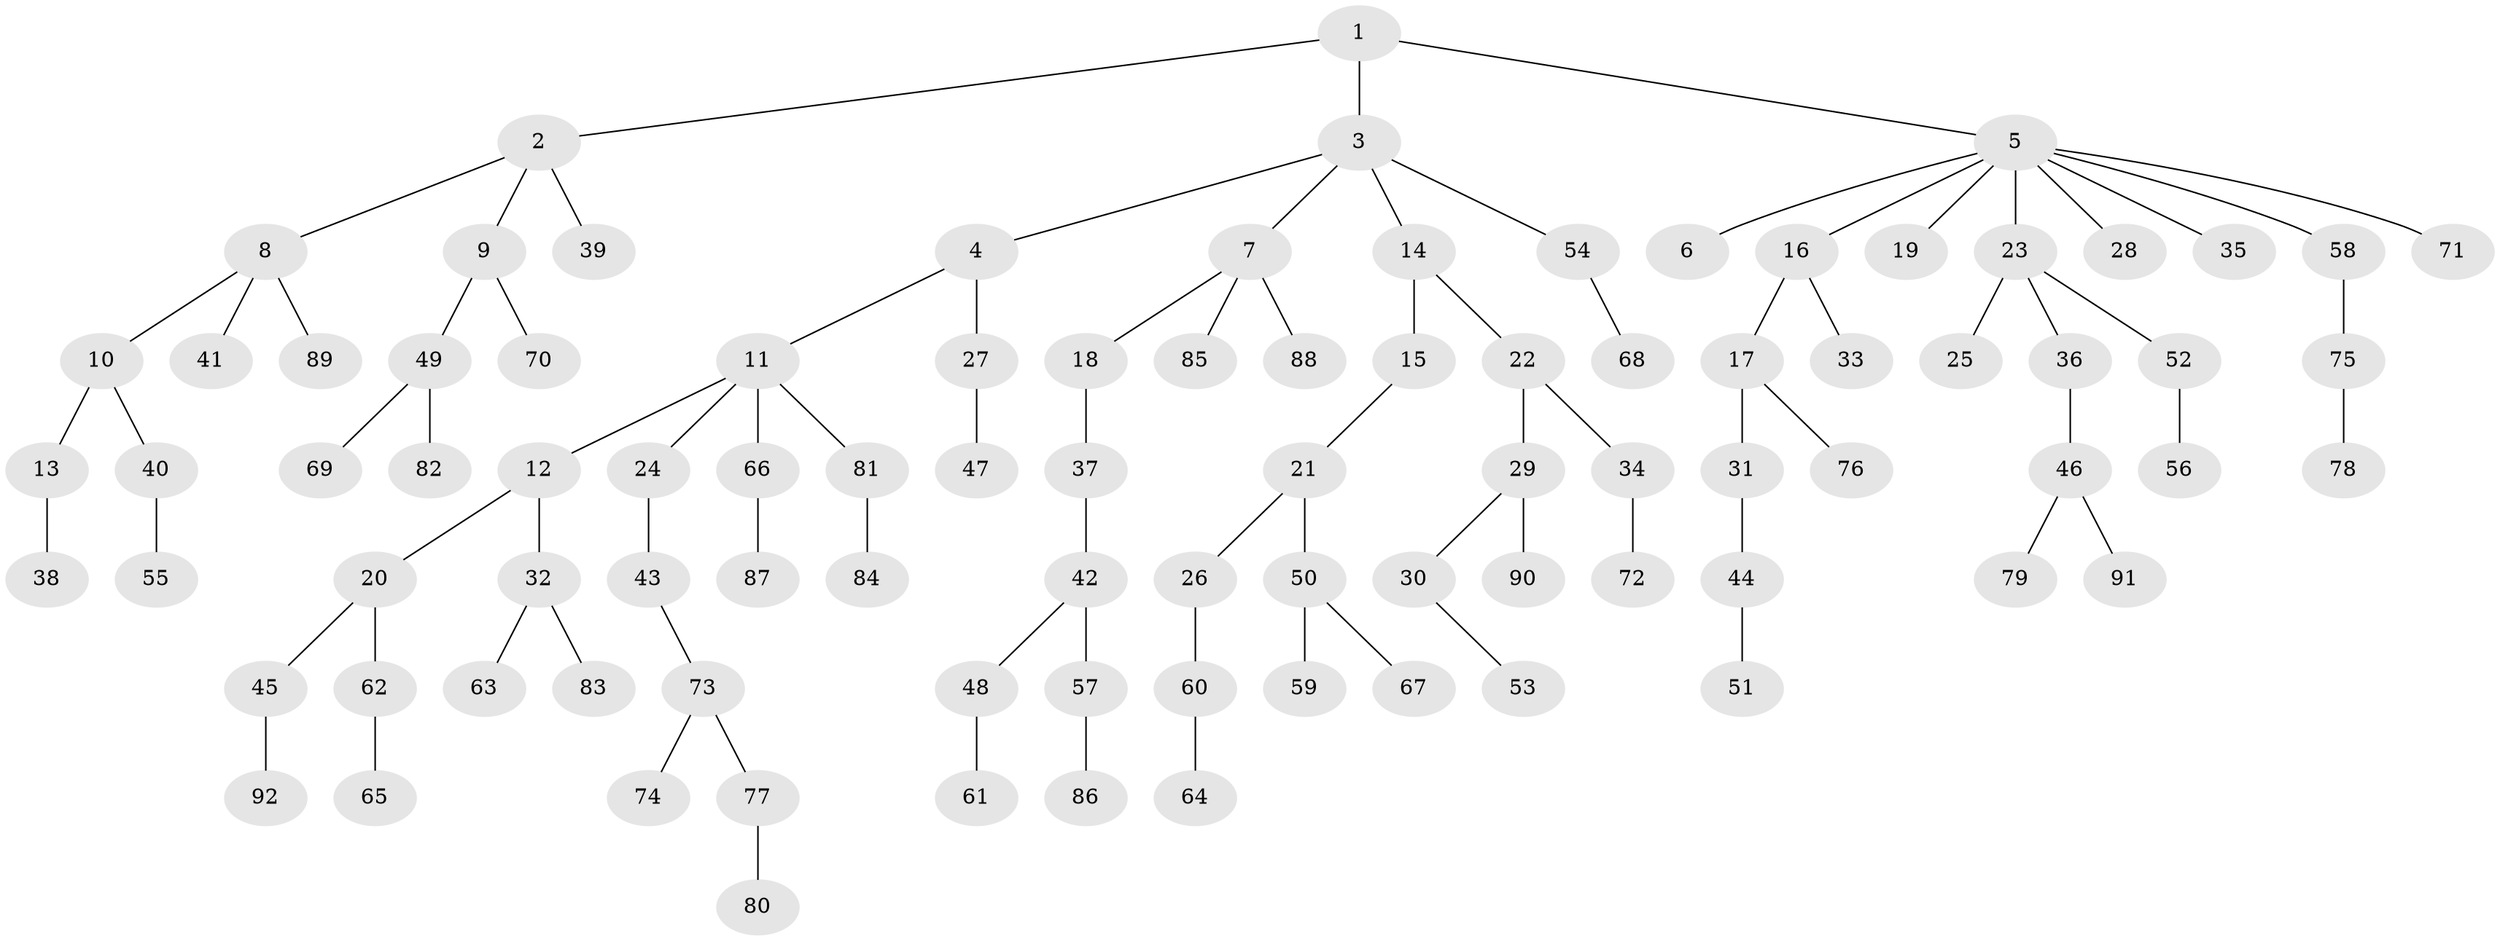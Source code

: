 // coarse degree distribution, {1: 0.5135135135135135, 7: 0.02702702702702703, 2: 0.2702702702702703, 5: 0.05405405405405406, 3: 0.10810810810810811, 4: 0.02702702702702703}
// Generated by graph-tools (version 1.1) at 2025/37/03/04/25 23:37:17]
// undirected, 92 vertices, 91 edges
graph export_dot {
  node [color=gray90,style=filled];
  1;
  2;
  3;
  4;
  5;
  6;
  7;
  8;
  9;
  10;
  11;
  12;
  13;
  14;
  15;
  16;
  17;
  18;
  19;
  20;
  21;
  22;
  23;
  24;
  25;
  26;
  27;
  28;
  29;
  30;
  31;
  32;
  33;
  34;
  35;
  36;
  37;
  38;
  39;
  40;
  41;
  42;
  43;
  44;
  45;
  46;
  47;
  48;
  49;
  50;
  51;
  52;
  53;
  54;
  55;
  56;
  57;
  58;
  59;
  60;
  61;
  62;
  63;
  64;
  65;
  66;
  67;
  68;
  69;
  70;
  71;
  72;
  73;
  74;
  75;
  76;
  77;
  78;
  79;
  80;
  81;
  82;
  83;
  84;
  85;
  86;
  87;
  88;
  89;
  90;
  91;
  92;
  1 -- 2;
  1 -- 3;
  1 -- 5;
  2 -- 8;
  2 -- 9;
  2 -- 39;
  3 -- 4;
  3 -- 7;
  3 -- 14;
  3 -- 54;
  4 -- 11;
  4 -- 27;
  5 -- 6;
  5 -- 16;
  5 -- 19;
  5 -- 23;
  5 -- 28;
  5 -- 35;
  5 -- 58;
  5 -- 71;
  7 -- 18;
  7 -- 85;
  7 -- 88;
  8 -- 10;
  8 -- 41;
  8 -- 89;
  9 -- 49;
  9 -- 70;
  10 -- 13;
  10 -- 40;
  11 -- 12;
  11 -- 24;
  11 -- 66;
  11 -- 81;
  12 -- 20;
  12 -- 32;
  13 -- 38;
  14 -- 15;
  14 -- 22;
  15 -- 21;
  16 -- 17;
  16 -- 33;
  17 -- 31;
  17 -- 76;
  18 -- 37;
  20 -- 45;
  20 -- 62;
  21 -- 26;
  21 -- 50;
  22 -- 29;
  22 -- 34;
  23 -- 25;
  23 -- 36;
  23 -- 52;
  24 -- 43;
  26 -- 60;
  27 -- 47;
  29 -- 30;
  29 -- 90;
  30 -- 53;
  31 -- 44;
  32 -- 63;
  32 -- 83;
  34 -- 72;
  36 -- 46;
  37 -- 42;
  40 -- 55;
  42 -- 48;
  42 -- 57;
  43 -- 73;
  44 -- 51;
  45 -- 92;
  46 -- 79;
  46 -- 91;
  48 -- 61;
  49 -- 69;
  49 -- 82;
  50 -- 59;
  50 -- 67;
  52 -- 56;
  54 -- 68;
  57 -- 86;
  58 -- 75;
  60 -- 64;
  62 -- 65;
  66 -- 87;
  73 -- 74;
  73 -- 77;
  75 -- 78;
  77 -- 80;
  81 -- 84;
}
